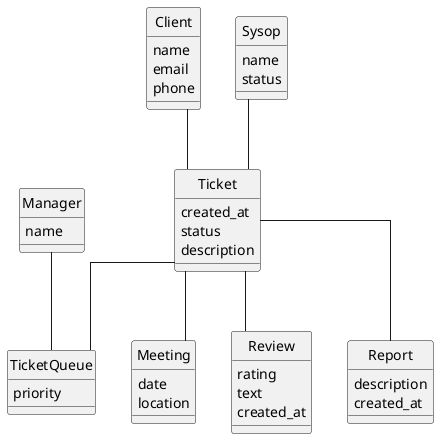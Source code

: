 @startuml main

skinparam linetype ortho
hide circle

entity "Client" as client {
  name
  email
  phone
}

entity "Ticket" as ticket {
  created_at
  status
  description
}

entity "Meeting" as meeting {
  date
  location
}

entity "TicketQueue" as ticketQueue {
  priority
}

entity "Review" as review {
  rating
  text
  created_at
}

entity "Sysop" as sysop {
  name
  status
}

entity "Report" as report {
  description
  created_at
}

entity "Manager" as manager {
  name
}

ticket -- meeting

client -- ticket
ticket -- review

sysop -- ticket
ticket -- report

manager -- ticketQueue
ticket -- ticketQueue

@enduml
